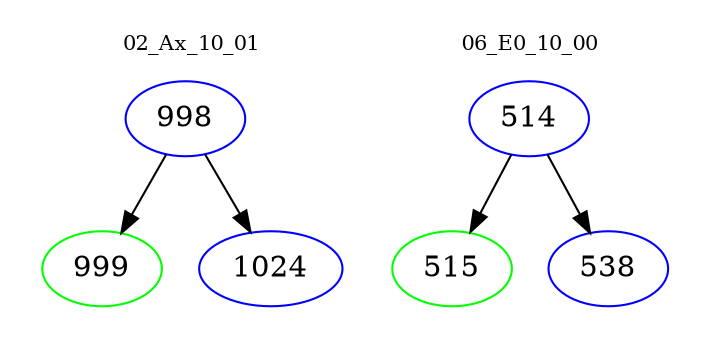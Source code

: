 digraph{
subgraph cluster_0 {
color = white
label = "02_Ax_10_01";
fontsize=10;
T0_998 [label="998", color="blue"]
T0_998 -> T0_999 [color="black"]
T0_999 [label="999", color="green"]
T0_998 -> T0_1024 [color="black"]
T0_1024 [label="1024", color="blue"]
}
subgraph cluster_1 {
color = white
label = "06_E0_10_00";
fontsize=10;
T1_514 [label="514", color="blue"]
T1_514 -> T1_515 [color="black"]
T1_515 [label="515", color="green"]
T1_514 -> T1_538 [color="black"]
T1_538 [label="538", color="blue"]
}
}
